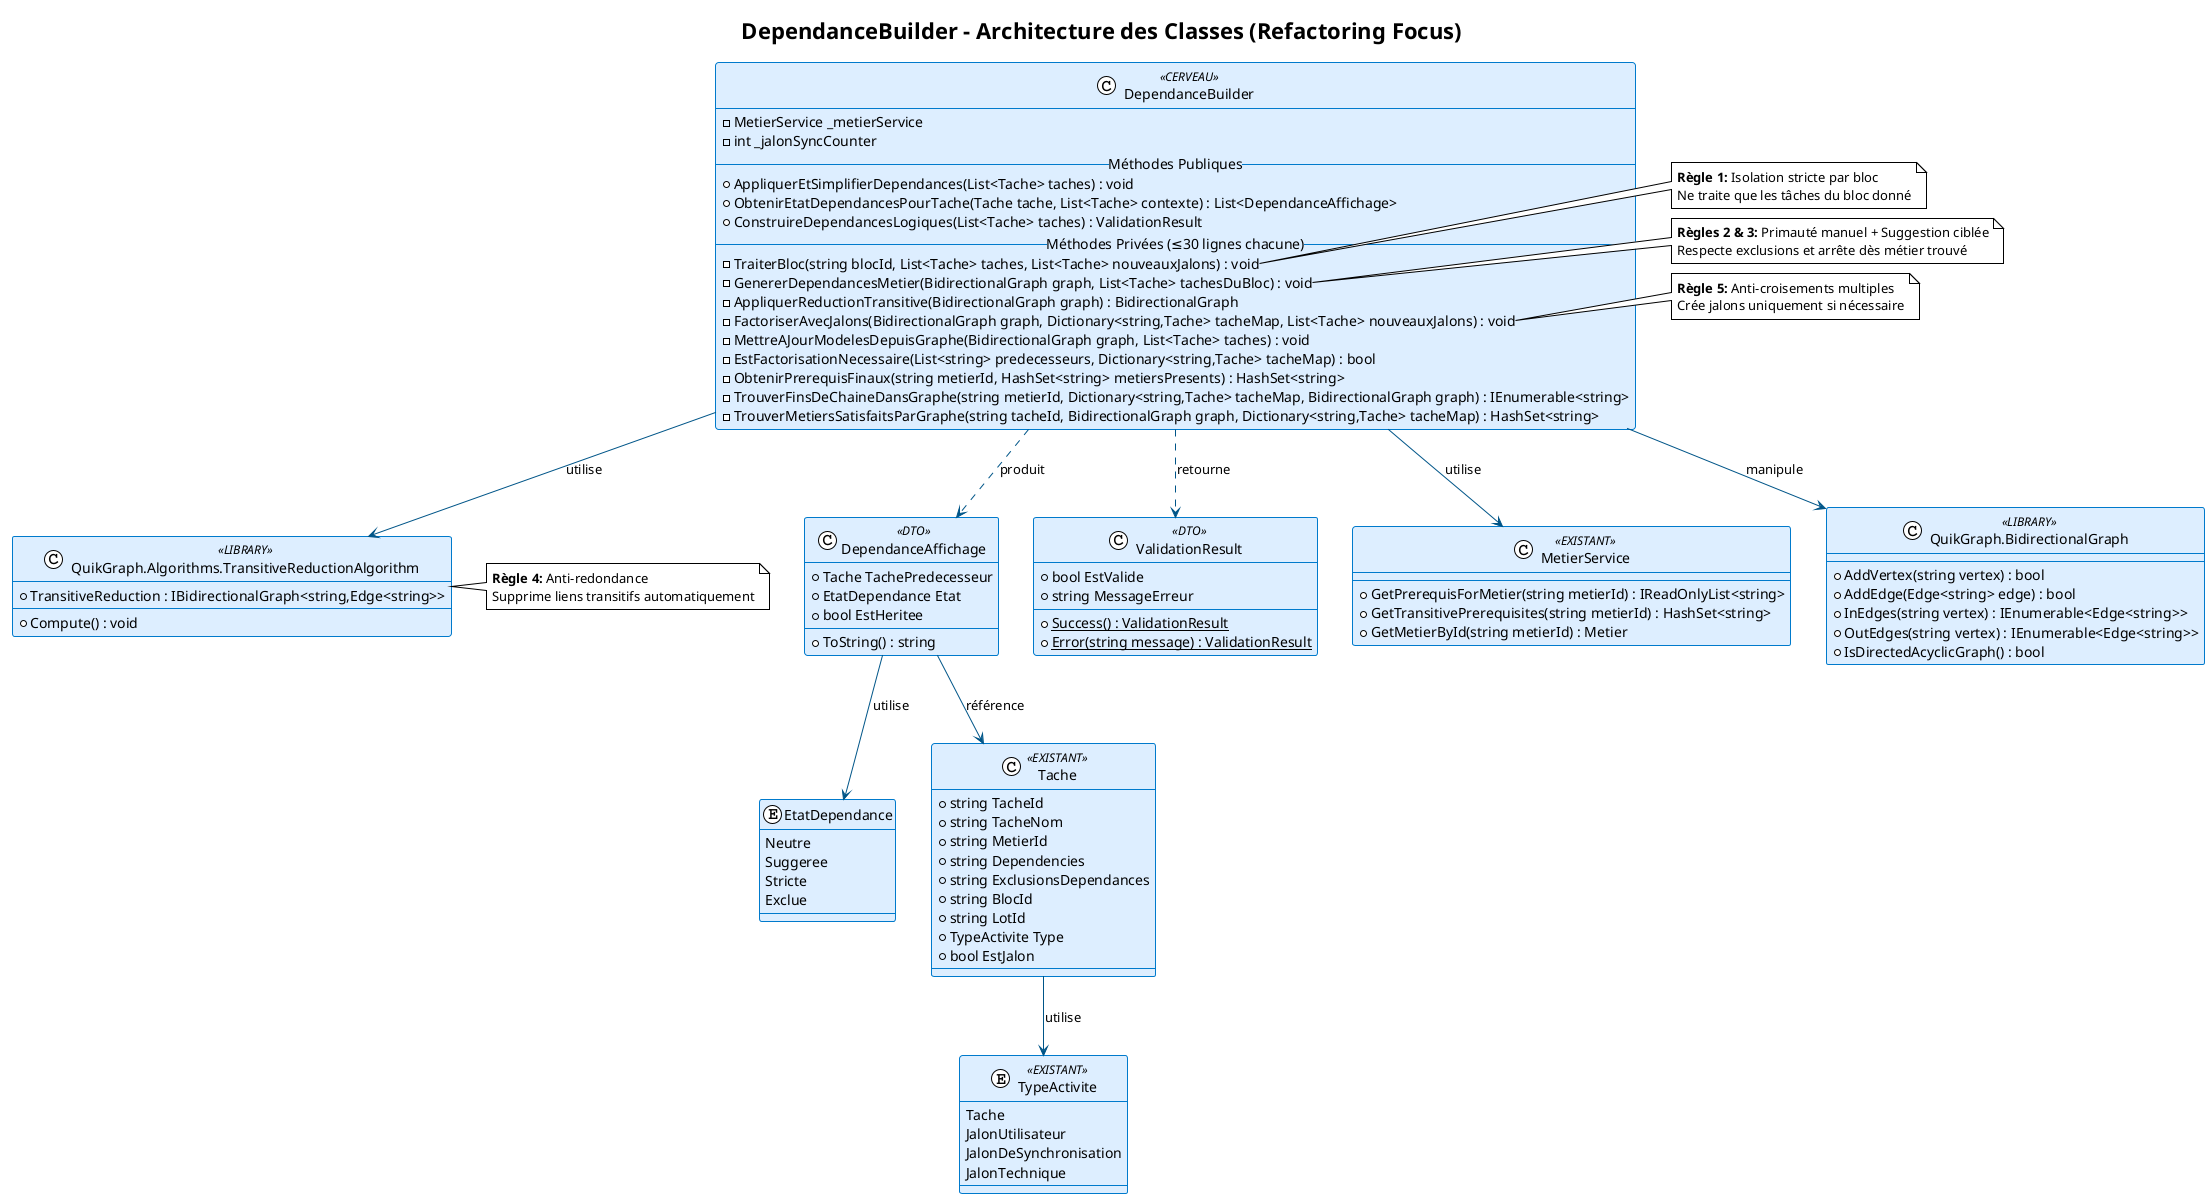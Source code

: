 @startuml
!theme plain
skinparam class {
  borderColor #007ACC
  backgroundColor #DDEEFF
  arrowColor #005588
}
title DependanceBuilder - Architecture des Classes (Refactoring Focus)

' ================================================
' ===        CLASSE PRINCIPALE À REFACTORER     ===
' ================================================
class DependanceBuilder <<CERVEAU>> {
  -MetierService _metierService
  -int _jalonSyncCounter
  __Méthodes Publiques__
  +AppliquerEtSimplifierDependances(List<Tache> taches) : void
  +ObtenirEtatDependancesPourTache(Tache tache, List<Tache> contexte) : List<DependanceAffichage>
  +ConstruireDependancesLogiques(List<Tache> taches) : ValidationResult
  __Méthodes Privées (≤30 lignes chacune)__
  -TraiterBloc(string blocId, List<Tache> taches, List<Tache> nouveauxJalons) : void
  -GenererDependancesMetier(BidirectionalGraph graph, List<Tache> tachesDuBloc) : void
  -AppliquerReductionTransitive(BidirectionalGraph graph) : BidirectionalGraph
  -FactoriserAvecJalons(BidirectionalGraph graph, Dictionary<string,Tache> tacheMap, List<Tache> nouveauxJalons) : void
  -MettreAJourModelesDepuisGraphe(BidirectionalGraph graph, List<Tache> taches) : void
  -EstFactorisationNecessaire(List<string> predecesseurs, Dictionary<string,Tache> tacheMap) : bool
  -ObtenirPrerequisFinaux(string metierId, HashSet<string> metiersPresents) : HashSet<string>
  -TrouverFinsDeChaineDansGraphe(string metierId, Dictionary<string,Tache> tacheMap, BidirectionalGraph graph) : IEnumerable<string>
  -TrouverMetiersSatisfaitsParGraphe(string tacheId, BidirectionalGraph graph, Dictionary<string,Tache> tacheMap) : HashSet<string>
}

' ================================================
' ===           CLASSES DTO/UTILITAIRES         ===
' ================================================
class DependanceAffichage <<DTO>> {
  +Tache TachePredecesseur
  +EtatDependance Etat  
  +bool EstHeritee
  +ToString() : string
}

class ValidationResult <<DTO>> {
  +bool EstValide
  +string MessageErreur
  +{static} Success() : ValidationResult
  +{static} Error(string message) : ValidationResult
}

enum EtatDependance {
  Neutre
  Suggeree  
  Stricte
  Exclue
}

' ================================================
' ===      DÉPENDANCES EXTERNES (EXISTANTES)    ===
' ================================================
class MetierService <<EXISTANT>> {
  +GetPrerequisForMetier(string metierId) : IReadOnlyList<string>
  +GetTransitivePrerequisites(string metierId) : HashSet<string>
  +GetMetierById(string metierId) : Metier
}

class Tache <<EXISTANT>> {
  +string TacheId
  +string TacheNom  
  +string MetierId
  +string Dependencies
  +string ExclusionsDependances
  +string BlocId
  +string LotId
  +TypeActivite Type
  +bool EstJalon
}

enum TypeActivite <<EXISTANT>> {
  Tache
  JalonUtilisateur
  JalonDeSynchronisation
  JalonTechnique
}

class "QuikGraph.BidirectionalGraph" as BidirectionalGraph <<LIBRARY>> {
  +AddVertex(string vertex) : bool
  +AddEdge(Edge<string> edge) : bool  
  +InEdges(string vertex) : IEnumerable<Edge<string>>
  +OutEdges(string vertex) : IEnumerable<Edge<string>>
  +IsDirectedAcyclicGraph() : bool
}

class "QuikGraph.Algorithms.TransitiveReductionAlgorithm" as TransitiveReductionAlgorithm <<LIBRARY>> {
  +Compute() : void
  +TransitiveReduction : IBidirectionalGraph<string,Edge<string>>
}

' ================================================
' ===                RELATIONS                   ===
' ================================================
DependanceBuilder --> MetierService : utilise
DependanceBuilder --> BidirectionalGraph : manipule  
DependanceBuilder --> TransitiveReductionAlgorithm : utilise
DependanceBuilder ..> DependanceAffichage : produit
DependanceBuilder ..> ValidationResult : retourne

DependanceAffichage --> Tache : référence
DependanceAffichage --> EtatDependance : utilise

Tache --> TypeActivite : utilise

note right of DependanceBuilder::TraiterBloc
  <b>Règle 1:</b> Isolation stricte par bloc
  Ne traite que les tâches du bloc donné
end note

note right of DependanceBuilder::GenererDependancesMetier  
  <b>Règles 2 & 3:</b> Primauté manuel + Suggestion ciblée
  Respecte exclusions et arrête dès métier trouvé
end note

note right of DependanceBuilder::FactoriserAvecJalons
  <b>Règle 5:</b> Anti-croisements multiples
  Crée jalons uniquement si nécessaire
end note

note right of TransitiveReductionAlgorithm
  <b>Règle 4:</b> Anti-redondance
  Supprime liens transitifs automatiquement
end note

@enduml